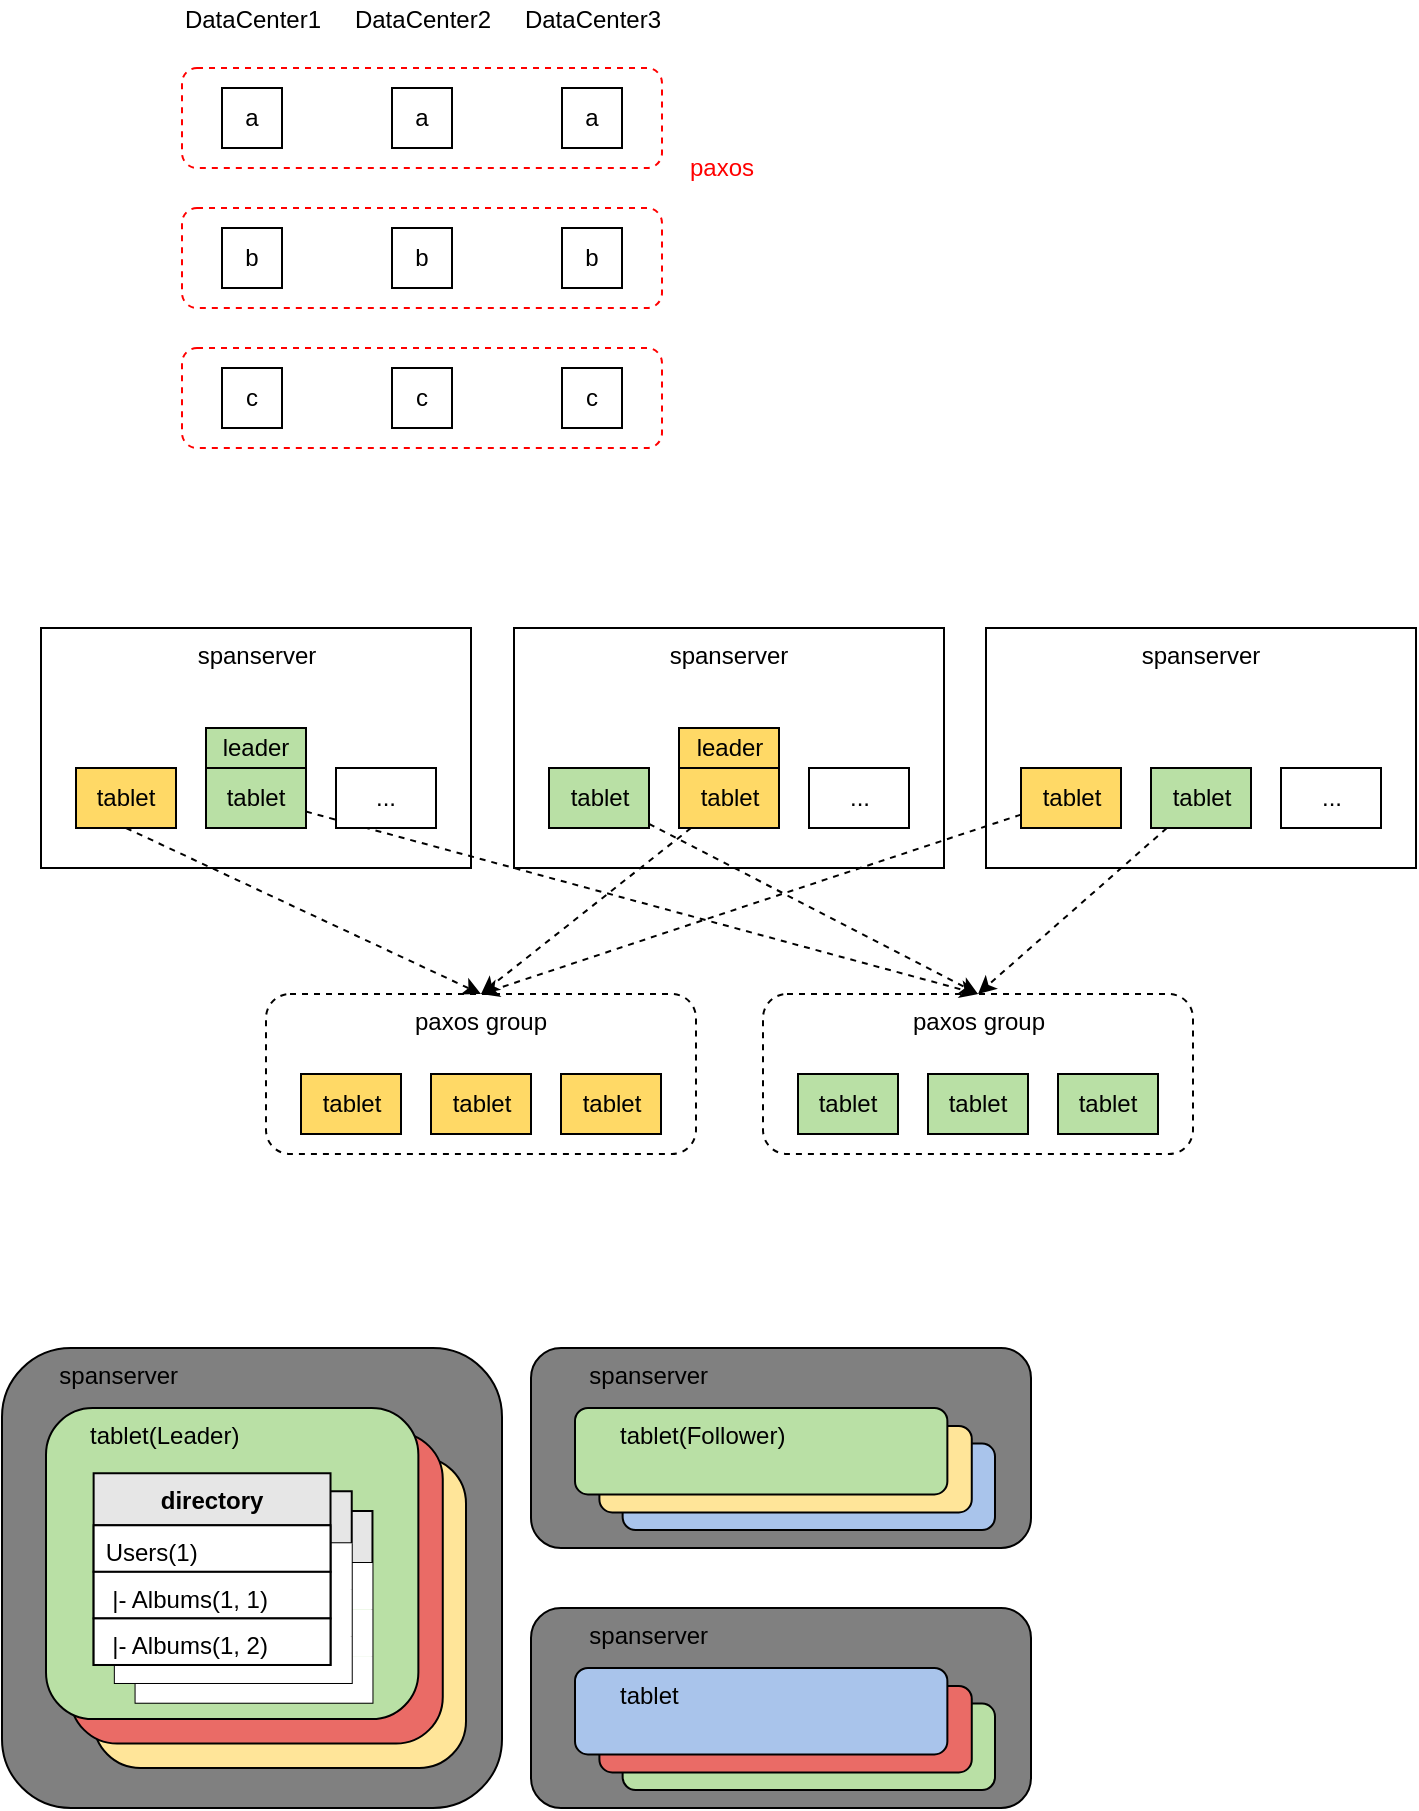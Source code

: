 <mxfile version="13.7.9" type="device"><diagram id="T2G4rZfiiFLJbFZjb3Kx" name="Page-1"><mxGraphModel dx="788" dy="471" grid="1" gridSize="10" guides="1" tooltips="1" connect="1" arrows="1" fold="1" page="1" pageScale="1" pageWidth="827" pageHeight="1169" math="0" shadow="0"><root><mxCell id="0"/><mxCell id="1" parent="0"/><mxCell id="FOGCif45ElqYGdYYxbir-20" value="c" style="rounded=0;whiteSpace=wrap;html=1;" vertex="1" parent="1"><mxGeometry x="160" y="260" width="30" height="30" as="geometry"/></mxCell><mxCell id="FOGCif45ElqYGdYYxbir-21" value="c" style="rounded=0;whiteSpace=wrap;html=1;" vertex="1" parent="1"><mxGeometry x="245" y="260" width="30" height="30" as="geometry"/></mxCell><mxCell id="FOGCif45ElqYGdYYxbir-22" value="c" style="rounded=0;whiteSpace=wrap;html=1;" vertex="1" parent="1"><mxGeometry x="330" y="260" width="30" height="30" as="geometry"/></mxCell><mxCell id="FOGCif45ElqYGdYYxbir-23" value="" style="rounded=1;whiteSpace=wrap;html=1;dashed=1;fillColor=none;strokeColor=#FF0000;" vertex="1" parent="1"><mxGeometry x="140" y="250" width="240" height="50" as="geometry"/></mxCell><mxCell id="FOGCif45ElqYGdYYxbir-25" value="" style="group" vertex="1" connectable="0" parent="1"><mxGeometry x="140" y="180" width="240" height="50" as="geometry"/></mxCell><mxCell id="FOGCif45ElqYGdYYxbir-14" value="b" style="rounded=0;whiteSpace=wrap;html=1;" vertex="1" parent="FOGCif45ElqYGdYYxbir-25"><mxGeometry x="20" y="10" width="30" height="30" as="geometry"/></mxCell><mxCell id="FOGCif45ElqYGdYYxbir-15" value="b" style="rounded=0;whiteSpace=wrap;html=1;" vertex="1" parent="FOGCif45ElqYGdYYxbir-25"><mxGeometry x="105" y="10" width="30" height="30" as="geometry"/></mxCell><mxCell id="FOGCif45ElqYGdYYxbir-16" value="b" style="rounded=0;whiteSpace=wrap;html=1;" vertex="1" parent="FOGCif45ElqYGdYYxbir-25"><mxGeometry x="190" y="10" width="30" height="30" as="geometry"/></mxCell><mxCell id="FOGCif45ElqYGdYYxbir-17" value="" style="rounded=1;whiteSpace=wrap;html=1;dashed=1;fillColor=none;strokeColor=#FF0000;" vertex="1" parent="FOGCif45ElqYGdYYxbir-25"><mxGeometry width="240" height="50" as="geometry"/></mxCell><mxCell id="FOGCif45ElqYGdYYxbir-11" value="paxos" style="text;html=1;strokeColor=none;fillColor=none;align=center;verticalAlign=middle;whiteSpace=wrap;rounded=0;dashed=1;fontColor=#FF0000;" vertex="1" parent="1"><mxGeometry x="390" y="150" width="40" height="20" as="geometry"/></mxCell><mxCell id="FOGCif45ElqYGdYYxbir-26" value="" style="group" vertex="1" connectable="0" parent="1"><mxGeometry x="140" y="110" width="240" height="50" as="geometry"/></mxCell><mxCell id="FOGCif45ElqYGdYYxbir-1" value="a" style="rounded=0;whiteSpace=wrap;html=1;" vertex="1" parent="FOGCif45ElqYGdYYxbir-26"><mxGeometry x="20" y="10" width="30" height="30" as="geometry"/></mxCell><mxCell id="FOGCif45ElqYGdYYxbir-2" value="a" style="rounded=0;whiteSpace=wrap;html=1;" vertex="1" parent="FOGCif45ElqYGdYYxbir-26"><mxGeometry x="105" y="10" width="30" height="30" as="geometry"/></mxCell><mxCell id="FOGCif45ElqYGdYYxbir-3" value="a" style="rounded=0;whiteSpace=wrap;html=1;" vertex="1" parent="FOGCif45ElqYGdYYxbir-26"><mxGeometry x="190" y="10" width="30" height="30" as="geometry"/></mxCell><mxCell id="FOGCif45ElqYGdYYxbir-10" value="" style="rounded=1;whiteSpace=wrap;html=1;dashed=1;fillColor=none;strokeColor=#FF0000;" vertex="1" parent="FOGCif45ElqYGdYYxbir-26"><mxGeometry width="240" height="50" as="geometry"/></mxCell><mxCell id="FOGCif45ElqYGdYYxbir-27" value="&lt;font color=&quot;#000000&quot;&gt;DataCenter1&lt;/font&gt;" style="text;html=1;strokeColor=none;fillColor=none;align=center;verticalAlign=middle;whiteSpace=wrap;rounded=0;dashed=1;fontColor=#FF0000;" vertex="1" parent="1"><mxGeometry x="132.5" y="76" width="85" height="20" as="geometry"/></mxCell><mxCell id="FOGCif45ElqYGdYYxbir-30" value="&lt;font color=&quot;#000000&quot;&gt;DataCenter2&lt;/font&gt;" style="text;html=1;strokeColor=none;fillColor=none;align=center;verticalAlign=middle;whiteSpace=wrap;rounded=0;dashed=1;fontColor=#FF0000;" vertex="1" parent="1"><mxGeometry x="217.5" y="76" width="85" height="20" as="geometry"/></mxCell><mxCell id="FOGCif45ElqYGdYYxbir-31" value="&lt;font color=&quot;#000000&quot;&gt;DataCenter3&lt;/font&gt;" style="text;html=1;strokeColor=none;fillColor=none;align=center;verticalAlign=middle;whiteSpace=wrap;rounded=0;dashed=1;fontColor=#FF0000;" vertex="1" parent="1"><mxGeometry x="302.5" y="76" width="85" height="20" as="geometry"/></mxCell><mxCell id="FOGCif45ElqYGdYYxbir-87" style="rounded=0;orthogonalLoop=1;jettySize=auto;html=1;entryX=0.5;entryY=0;entryDx=0;entryDy=0;dashed=1;fontColor=#FF0000;" edge="1" parent="1" source="FOGCif45ElqYGdYYxbir-62" target="FOGCif45ElqYGdYYxbir-76"><mxGeometry relative="1" as="geometry"/></mxCell><mxCell id="FOGCif45ElqYGdYYxbir-62" value="tablet" style="rounded=0;whiteSpace=wrap;html=1;fillColor=#B9E0A5;" vertex="1" parent="1"><mxGeometry x="624.5" y="460" width="50" height="30" as="geometry"/></mxCell><mxCell id="FOGCif45ElqYGdYYxbir-63" value="..." style="rounded=0;whiteSpace=wrap;html=1;" vertex="1" parent="1"><mxGeometry x="689.5" y="460" width="50" height="30" as="geometry"/></mxCell><mxCell id="FOGCif45ElqYGdYYxbir-64" value="spanserver" style="rounded=0;whiteSpace=wrap;html=1;verticalAlign=top;fillColor=none;" vertex="1" parent="1"><mxGeometry x="542.0" y="390" width="215" height="120" as="geometry"/></mxCell><mxCell id="FOGCif45ElqYGdYYxbir-89" style="rounded=0;orthogonalLoop=1;jettySize=auto;html=1;entryX=0.5;entryY=0;entryDx=0;entryDy=0;dashed=1;strokeColor=#000000;fontColor=#FF0000;" edge="1" parent="1" source="FOGCif45ElqYGdYYxbir-66" target="FOGCif45ElqYGdYYxbir-68"><mxGeometry relative="1" as="geometry"/></mxCell><mxCell id="FOGCif45ElqYGdYYxbir-66" value="tablet" style="rounded=0;whiteSpace=wrap;html=1;fillColor=#FFD966;" vertex="1" parent="1"><mxGeometry x="559.5" y="460" width="50" height="30" as="geometry"/></mxCell><mxCell id="FOGCif45ElqYGdYYxbir-88" style="rounded=0;orthogonalLoop=1;jettySize=auto;html=1;entryX=0.5;entryY=0;entryDx=0;entryDy=0;dashed=1;fontColor=#FF0000;" edge="1" parent="1" source="FOGCif45ElqYGdYYxbir-42" target="FOGCif45ElqYGdYYxbir-68"><mxGeometry relative="1" as="geometry"/></mxCell><mxCell id="FOGCif45ElqYGdYYxbir-42" value="tablet" style="rounded=0;whiteSpace=wrap;html=1;fillColor=#FFD966;" vertex="1" parent="1"><mxGeometry x="388.5" y="460" width="50" height="30" as="geometry"/></mxCell><mxCell id="FOGCif45ElqYGdYYxbir-43" value="..." style="rounded=0;whiteSpace=wrap;html=1;fillColor=#FFFFFF;" vertex="1" parent="1"><mxGeometry x="453.5" y="460" width="50" height="30" as="geometry"/></mxCell><mxCell id="FOGCif45ElqYGdYYxbir-44" value="spanserver" style="rounded=0;whiteSpace=wrap;html=1;verticalAlign=top;fillColor=none;" vertex="1" parent="1"><mxGeometry x="306.0" y="390" width="215" height="120" as="geometry"/></mxCell><mxCell id="FOGCif45ElqYGdYYxbir-86" style="rounded=0;orthogonalLoop=1;jettySize=auto;html=1;entryX=0.5;entryY=0;entryDx=0;entryDy=0;dashed=1;fontColor=#FF0000;" edge="1" parent="1" source="FOGCif45ElqYGdYYxbir-46" target="FOGCif45ElqYGdYYxbir-76"><mxGeometry relative="1" as="geometry"/></mxCell><mxCell id="FOGCif45ElqYGdYYxbir-46" value="tablet" style="rounded=0;whiteSpace=wrap;html=1;fillColor=#B9E0A5;" vertex="1" parent="1"><mxGeometry x="323.5" y="460" width="50" height="30" as="geometry"/></mxCell><mxCell id="FOGCif45ElqYGdYYxbir-90" style="edgeStyle=none;rounded=0;orthogonalLoop=1;jettySize=auto;html=1;entryX=0.5;entryY=0;entryDx=0;entryDy=0;dashed=1;strokeColor=#000000;fontColor=#FF0000;" edge="1" parent="1" source="FOGCif45ElqYGdYYxbir-32" target="FOGCif45ElqYGdYYxbir-76"><mxGeometry relative="1" as="geometry"/></mxCell><mxCell id="FOGCif45ElqYGdYYxbir-32" value="tablet" style="rounded=0;whiteSpace=wrap;html=1;fillColor=#B9E0A5;" vertex="1" parent="1"><mxGeometry x="152.0" y="460" width="50" height="30" as="geometry"/></mxCell><mxCell id="FOGCif45ElqYGdYYxbir-33" value="..." style="rounded=0;whiteSpace=wrap;html=1;" vertex="1" parent="1"><mxGeometry x="217.0" y="460" width="50" height="30" as="geometry"/></mxCell><mxCell id="FOGCif45ElqYGdYYxbir-37" value="spanserver" style="rounded=0;whiteSpace=wrap;html=1;verticalAlign=top;fillColor=none;" vertex="1" parent="1"><mxGeometry x="69.5" y="390" width="215" height="120" as="geometry"/></mxCell><mxCell id="FOGCif45ElqYGdYYxbir-83" style="rounded=0;orthogonalLoop=1;jettySize=auto;html=1;exitX=0.5;exitY=1;exitDx=0;exitDy=0;entryX=0.5;entryY=0;entryDx=0;entryDy=0;fontColor=#FF0000;dashed=1;" edge="1" parent="1" source="FOGCif45ElqYGdYYxbir-39" target="FOGCif45ElqYGdYYxbir-68"><mxGeometry relative="1" as="geometry"/></mxCell><mxCell id="FOGCif45ElqYGdYYxbir-39" value="tablet" style="rounded=0;whiteSpace=wrap;html=1;fillColor=#FFD966;" vertex="1" parent="1"><mxGeometry x="87.0" y="460" width="50" height="30" as="geometry"/></mxCell><mxCell id="FOGCif45ElqYGdYYxbir-74" value="" style="group" vertex="1" connectable="0" parent="1"><mxGeometry x="182.0" y="573" width="215" height="80" as="geometry"/></mxCell><mxCell id="FOGCif45ElqYGdYYxbir-68" value="paxos group" style="rounded=1;whiteSpace=wrap;html=1;verticalAlign=top;fillColor=none;dashed=1;" vertex="1" parent="FOGCif45ElqYGdYYxbir-74"><mxGeometry width="215" height="80" as="geometry"/></mxCell><mxCell id="FOGCif45ElqYGdYYxbir-73" value="" style="group" vertex="1" connectable="0" parent="FOGCif45ElqYGdYYxbir-74"><mxGeometry x="17.5" y="40" width="180" height="30" as="geometry"/></mxCell><mxCell id="FOGCif45ElqYGdYYxbir-70" value="tablet" style="rounded=0;whiteSpace=wrap;html=1;fillColor=#FFD966;" vertex="1" parent="FOGCif45ElqYGdYYxbir-73"><mxGeometry x="65" width="50" height="30" as="geometry"/></mxCell><mxCell id="FOGCif45ElqYGdYYxbir-71" value="tablet" style="rounded=0;whiteSpace=wrap;html=1;fillColor=#FFD966;" vertex="1" parent="FOGCif45ElqYGdYYxbir-73"><mxGeometry x="130" width="50" height="30" as="geometry"/></mxCell><mxCell id="FOGCif45ElqYGdYYxbir-72" value="tablet" style="rounded=0;whiteSpace=wrap;html=1;fillColor=#FFD966;" vertex="1" parent="FOGCif45ElqYGdYYxbir-73"><mxGeometry width="50" height="30" as="geometry"/></mxCell><mxCell id="FOGCif45ElqYGdYYxbir-75" value="" style="group" vertex="1" connectable="0" parent="1"><mxGeometry x="430.5" y="573" width="215" height="80" as="geometry"/></mxCell><mxCell id="FOGCif45ElqYGdYYxbir-76" value="paxos group" style="rounded=1;whiteSpace=wrap;html=1;verticalAlign=top;fillColor=none;dashed=1;" vertex="1" parent="FOGCif45ElqYGdYYxbir-75"><mxGeometry width="215" height="80" as="geometry"/></mxCell><mxCell id="FOGCif45ElqYGdYYxbir-77" value="" style="group" vertex="1" connectable="0" parent="FOGCif45ElqYGdYYxbir-75"><mxGeometry x="17.5" y="40" width="180" height="30" as="geometry"/></mxCell><mxCell id="FOGCif45ElqYGdYYxbir-78" value="tablet" style="rounded=0;whiteSpace=wrap;html=1;fillColor=#B9E0A5;" vertex="1" parent="FOGCif45ElqYGdYYxbir-77"><mxGeometry x="65" width="50" height="30" as="geometry"/></mxCell><mxCell id="FOGCif45ElqYGdYYxbir-79" value="tablet" style="rounded=0;whiteSpace=wrap;html=1;fillColor=#B9E0A5;" vertex="1" parent="FOGCif45ElqYGdYYxbir-77"><mxGeometry x="130" width="50" height="30" as="geometry"/></mxCell><mxCell id="FOGCif45ElqYGdYYxbir-80" value="tablet" style="rounded=0;whiteSpace=wrap;html=1;fillColor=#B9E0A5;" vertex="1" parent="FOGCif45ElqYGdYYxbir-77"><mxGeometry width="50" height="30" as="geometry"/></mxCell><mxCell id="FOGCif45ElqYGdYYxbir-91" value="leader" style="rounded=0;whiteSpace=wrap;html=1;fillColor=#FFD966;" vertex="1" parent="1"><mxGeometry x="388.5" y="440" width="50" height="20" as="geometry"/></mxCell><mxCell id="FOGCif45ElqYGdYYxbir-94" value="leader" style="rounded=0;whiteSpace=wrap;html=1;fillColor=#B9E0A5;" vertex="1" parent="1"><mxGeometry x="152" y="440" width="50" height="20" as="geometry"/></mxCell><mxCell id="FOGCif45ElqYGdYYxbir-101" value="&amp;nbsp; &amp;nbsp; &amp;nbsp; &amp;nbsp; spanserver" style="rounded=1;whiteSpace=wrap;html=1;verticalAlign=top;glass=0;align=left;fillColor=#808080;" vertex="1" parent="1"><mxGeometry x="50" y="750" width="250" height="230" as="geometry"/></mxCell><mxCell id="FOGCif45ElqYGdYYxbir-147" value="" style="group" vertex="1" connectable="0" parent="1"><mxGeometry x="72" y="780" width="210" height="180" as="geometry"/></mxCell><mxCell id="FOGCif45ElqYGdYYxbir-144" value="" style="group" vertex="1" connectable="0" parent="FOGCif45ElqYGdYYxbir-147"><mxGeometry width="210" height="180" as="geometry"/></mxCell><mxCell id="FOGCif45ElqYGdYYxbir-110" value="" style="rounded=1;whiteSpace=wrap;html=1;verticalAlign=top;glass=0;fillColor=#FFE599;" vertex="1" parent="FOGCif45ElqYGdYYxbir-144"><mxGeometry x="23.815" y="24.444" width="186.185" height="155.556" as="geometry"/></mxCell><mxCell id="FOGCif45ElqYGdYYxbir-109" value="" style="rounded=1;whiteSpace=wrap;html=1;verticalAlign=top;glass=0;fillColor=#EA6B66;" vertex="1" parent="FOGCif45ElqYGdYYxbir-144"><mxGeometry x="12.199" y="12.222" width="186.185" height="155.556" as="geometry"/></mxCell><mxCell id="FOGCif45ElqYGdYYxbir-108" value="&amp;nbsp; &amp;nbsp; &amp;nbsp; tablet(Leader)" style="rounded=1;whiteSpace=wrap;html=1;verticalAlign=top;glass=0;fillColor=#B9E0A5;align=left;" vertex="1" parent="FOGCif45ElqYGdYYxbir-144"><mxGeometry width="186.185" height="155.556" as="geometry"/></mxCell><mxCell id="FOGCif45ElqYGdYYxbir-143" value="" style="group;" vertex="1" connectable="0" parent="FOGCif45ElqYGdYYxbir-144"><mxGeometry x="23.815" y="32.64" width="139.419" height="114.716" as="geometry"/></mxCell><mxCell id="FOGCif45ElqYGdYYxbir-134" value="" style="swimlane;fontStyle=1;align=center;verticalAlign=top;childLayout=stackLayout;horizontal=1;startSize=26;horizontalStack=0;resizeParent=1;resizeParentMax=0;resizeLast=0;collapsible=1;marginBottom=0;rounded=0;glass=0;strokeColor=#000000;fillColor=#E6E6E6;" vertex="1" parent="FOGCif45ElqYGdYYxbir-143"><mxGeometry x="20.972" y="18.866" width="118.447" height="95.851" as="geometry"/></mxCell><mxCell id="FOGCif45ElqYGdYYxbir-135" value="" style="text;strokeColor=none;align=left;verticalAlign=top;spacingLeft=4;spacingRight=4;overflow=hidden;rotatable=0;points=[[0,0.5],[1,0.5]];portConstraint=eastwest;fillColor=#ffffff;" vertex="1" parent="FOGCif45ElqYGdYYxbir-134"><mxGeometry y="26" width="118.447" height="23.284" as="geometry"/></mxCell><mxCell id="FOGCif45ElqYGdYYxbir-136" value="" style="text;strokeColor=none;align=left;verticalAlign=top;spacingLeft=4;spacingRight=4;overflow=hidden;rotatable=0;points=[[0,0.5],[1,0.5]];portConstraint=eastwest;fillColor=#ffffff;" vertex="1" parent="FOGCif45ElqYGdYYxbir-134"><mxGeometry y="49.284" width="118.447" height="23.284" as="geometry"/></mxCell><mxCell id="FOGCif45ElqYGdYYxbir-137" value="" style="text;strokeColor=none;align=left;verticalAlign=top;spacingLeft=4;spacingRight=4;overflow=hidden;rotatable=0;points=[[0,0.5],[1,0.5]];portConstraint=eastwest;fillColor=#ffffff;" vertex="1" parent="FOGCif45ElqYGdYYxbir-134"><mxGeometry y="72.567" width="118.447" height="23.284" as="geometry"/></mxCell><mxCell id="FOGCif45ElqYGdYYxbir-138" value="" style="swimlane;fontStyle=1;align=center;verticalAlign=top;childLayout=stackLayout;horizontal=1;startSize=26;horizontalStack=0;resizeParent=1;resizeParentMax=0;resizeLast=0;collapsible=1;marginBottom=0;rounded=0;glass=0;strokeColor=#000000;fillColor=#E6E6E6;" vertex="1" parent="FOGCif45ElqYGdYYxbir-143"><mxGeometry x="10.608" y="9" width="118.447" height="95.851" as="geometry"/></mxCell><mxCell id="FOGCif45ElqYGdYYxbir-139" value="" style="text;strokeColor=none;align=left;verticalAlign=top;spacingLeft=4;spacingRight=4;overflow=hidden;rotatable=0;points=[[0,0.5],[1,0.5]];portConstraint=eastwest;fillColor=#ffffff;" vertex="1" parent="FOGCif45ElqYGdYYxbir-138"><mxGeometry y="26" width="118.447" height="23.284" as="geometry"/></mxCell><mxCell id="FOGCif45ElqYGdYYxbir-140" value="" style="text;strokeColor=none;align=left;verticalAlign=top;spacingLeft=4;spacingRight=4;overflow=hidden;rotatable=0;points=[[0,0.5],[1,0.5]];portConstraint=eastwest;fillColor=#ffffff;" vertex="1" parent="FOGCif45ElqYGdYYxbir-138"><mxGeometry y="49.284" width="118.447" height="23.284" as="geometry"/></mxCell><mxCell id="FOGCif45ElqYGdYYxbir-141" value="" style="text;strokeColor=none;align=left;verticalAlign=top;spacingLeft=4;spacingRight=4;overflow=hidden;rotatable=0;points=[[0,0.5],[1,0.5]];portConstraint=eastwest;fillColor=#ffffff;" vertex="1" parent="FOGCif45ElqYGdYYxbir-138"><mxGeometry y="72.567" width="118.447" height="23.284" as="geometry"/></mxCell><mxCell id="FOGCif45ElqYGdYYxbir-128" value="directory" style="swimlane;fontStyle=1;align=center;verticalAlign=top;childLayout=stackLayout;horizontal=1;startSize=26;horizontalStack=0;resizeParent=1;resizeParentMax=0;resizeLast=0;collapsible=1;marginBottom=0;rounded=0;glass=0;fillColor=#E6E6E6;strokeWidth=1;" vertex="1" parent="FOGCif45ElqYGdYYxbir-143"><mxGeometry width="118.447" height="95.851" as="geometry"/></mxCell><mxCell id="FOGCif45ElqYGdYYxbir-129" value="Users(1)" style="text;align=left;verticalAlign=top;spacingLeft=4;spacingRight=4;overflow=hidden;rotatable=0;points=[[0,0.5],[1,0.5]];portConstraint=eastwest;fillColor=#ffffff;strokeColor=#000000;" vertex="1" parent="FOGCif45ElqYGdYYxbir-128"><mxGeometry y="26" width="118.447" height="23.284" as="geometry"/></mxCell><mxCell id="FOGCif45ElqYGdYYxbir-131" value=" |- Albums(1, 1)" style="text;align=left;verticalAlign=top;spacingLeft=4;spacingRight=4;overflow=hidden;rotatable=0;points=[[0,0.5],[1,0.5]];portConstraint=eastwest;fillColor=#ffffff;strokeColor=#000000;" vertex="1" parent="FOGCif45ElqYGdYYxbir-128"><mxGeometry y="49.284" width="118.447" height="23.284" as="geometry"/></mxCell><mxCell id="FOGCif45ElqYGdYYxbir-132" value=" |- Albums(1, 2)" style="text;align=left;verticalAlign=top;spacingLeft=4;spacingRight=4;overflow=hidden;rotatable=0;points=[[0,0.5],[1,0.5]];portConstraint=eastwest;fillColor=#ffffff;strokeColor=#000000;" vertex="1" parent="FOGCif45ElqYGdYYxbir-128"><mxGeometry y="72.567" width="118.447" height="23.284" as="geometry"/></mxCell><mxCell id="FOGCif45ElqYGdYYxbir-183" value="" style="group" vertex="1" connectable="0" parent="1"><mxGeometry x="314.5" y="750" width="250" height="100" as="geometry"/></mxCell><mxCell id="FOGCif45ElqYGdYYxbir-182" value="" style="group" vertex="1" connectable="0" parent="FOGCif45ElqYGdYYxbir-183"><mxGeometry width="250" height="100" as="geometry"/></mxCell><mxCell id="FOGCif45ElqYGdYYxbir-148" value="&amp;nbsp; &amp;nbsp; &amp;nbsp; &amp;nbsp; spanserver" style="rounded=1;whiteSpace=wrap;html=1;verticalAlign=top;glass=0;align=left;fillColor=#808080;" vertex="1" parent="FOGCif45ElqYGdYYxbir-182"><mxGeometry width="250" height="100" as="geometry"/></mxCell><mxCell id="FOGCif45ElqYGdYYxbir-151" value="" style="rounded=1;whiteSpace=wrap;html=1;verticalAlign=top;glass=0;fillColor=#A9C4EB;" vertex="1" parent="FOGCif45ElqYGdYYxbir-182"><mxGeometry x="45.815" y="47.79" width="186.185" height="43.21" as="geometry"/></mxCell><mxCell id="FOGCif45ElqYGdYYxbir-152" value="" style="rounded=1;whiteSpace=wrap;html=1;verticalAlign=top;glass=0;fillColor=#FFE599;" vertex="1" parent="FOGCif45ElqYGdYYxbir-182"><mxGeometry x="34.199" y="39" width="186.185" height="43.21" as="geometry"/></mxCell><mxCell id="FOGCif45ElqYGdYYxbir-153" value="&amp;nbsp; &amp;nbsp; &amp;nbsp; tablet(Follower)" style="rounded=1;whiteSpace=wrap;html=1;verticalAlign=top;glass=0;align=left;fillColor=#B9E0A5;" vertex="1" parent="FOGCif45ElqYGdYYxbir-182"><mxGeometry x="22" y="30" width="186.185" height="43.21" as="geometry"/></mxCell><mxCell id="FOGCif45ElqYGdYYxbir-184" value="" style="group" vertex="1" connectable="0" parent="1"><mxGeometry x="314.5" y="880" width="250" height="100" as="geometry"/></mxCell><mxCell id="FOGCif45ElqYGdYYxbir-185" value="" style="group" vertex="1" connectable="0" parent="FOGCif45ElqYGdYYxbir-184"><mxGeometry width="250" height="100" as="geometry"/></mxCell><mxCell id="FOGCif45ElqYGdYYxbir-186" value="&amp;nbsp; &amp;nbsp; &amp;nbsp; &amp;nbsp; spanserver" style="rounded=1;whiteSpace=wrap;html=1;verticalAlign=top;glass=0;align=left;fillColor=#808080;" vertex="1" parent="FOGCif45ElqYGdYYxbir-185"><mxGeometry width="250" height="100" as="geometry"/></mxCell><mxCell id="FOGCif45ElqYGdYYxbir-187" value="" style="rounded=1;whiteSpace=wrap;html=1;verticalAlign=top;glass=0;fillColor=#B9E0A5;" vertex="1" parent="FOGCif45ElqYGdYYxbir-185"><mxGeometry x="45.815" y="47.79" width="186.185" height="43.21" as="geometry"/></mxCell><mxCell id="FOGCif45ElqYGdYYxbir-188" value="" style="rounded=1;whiteSpace=wrap;html=1;verticalAlign=top;glass=0;fillColor=#EA6B66;" vertex="1" parent="FOGCif45ElqYGdYYxbir-185"><mxGeometry x="34.199" y="39" width="186.185" height="43.21" as="geometry"/></mxCell><mxCell id="FOGCif45ElqYGdYYxbir-189" value="&amp;nbsp; &amp;nbsp; &amp;nbsp; tablet" style="rounded=1;whiteSpace=wrap;html=1;verticalAlign=top;glass=0;align=left;fillColor=#A9C4EB;" vertex="1" parent="FOGCif45ElqYGdYYxbir-185"><mxGeometry x="22" y="30" width="186.185" height="43.21" as="geometry"/></mxCell></root></mxGraphModel></diagram></mxfile>